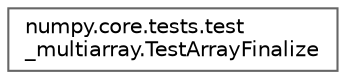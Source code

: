 digraph "Graphical Class Hierarchy"
{
 // LATEX_PDF_SIZE
  bgcolor="transparent";
  edge [fontname=Helvetica,fontsize=10,labelfontname=Helvetica,labelfontsize=10];
  node [fontname=Helvetica,fontsize=10,shape=box,height=0.2,width=0.4];
  rankdir="LR";
  Node0 [id="Node000000",label="numpy.core.tests.test\l_multiarray.TestArrayFinalize",height=0.2,width=0.4,color="grey40", fillcolor="white", style="filled",URL="$db/d0a/classnumpy_1_1core_1_1tests_1_1test__multiarray_1_1TestArrayFinalize.html",tooltip=" "];
}
